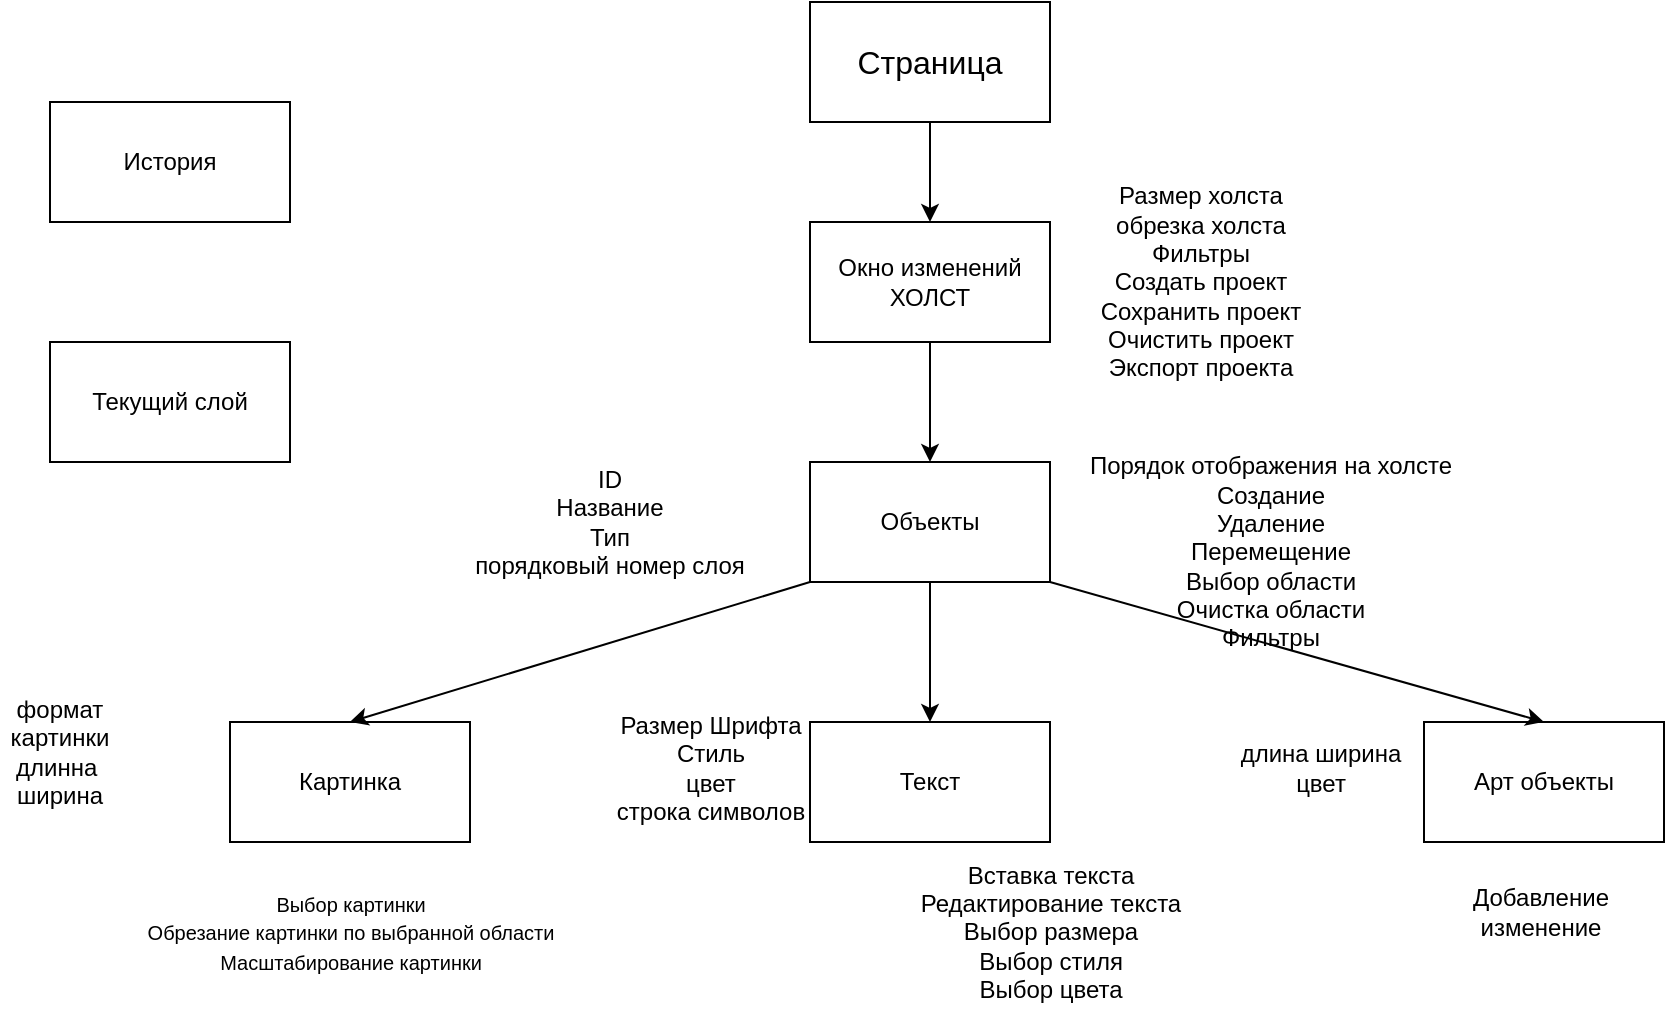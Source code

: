 <mxfile version="21.7.4" type="github">
  <diagram name="Страница — 1" id="YU0tO5HvDjDre46A8e69">
    <mxGraphModel dx="1290" dy="542" grid="1" gridSize="10" guides="1" tooltips="1" connect="1" arrows="1" fold="1" page="1" pageScale="1" pageWidth="827" pageHeight="1169" math="0" shadow="0">
      <root>
        <mxCell id="0" />
        <mxCell id="1" parent="0" />
        <mxCell id="0m7ihRvEvJqEndLhSYeI-1" value="&lt;font size=&quot;3&quot;&gt;Страница&lt;/font&gt;" style="rounded=0;whiteSpace=wrap;html=1;" vertex="1" parent="1">
          <mxGeometry x="520" width="120" height="60" as="geometry" />
        </mxCell>
        <mxCell id="0m7ihRvEvJqEndLhSYeI-2" value="Окно изменений&lt;br&gt;ХОЛСТ" style="rounded=0;whiteSpace=wrap;html=1;" vertex="1" parent="1">
          <mxGeometry x="520" y="110" width="120" height="60" as="geometry" />
        </mxCell>
        <mxCell id="0m7ihRvEvJqEndLhSYeI-3" value="" style="endArrow=classic;html=1;rounded=0;exitX=0.5;exitY=1;exitDx=0;exitDy=0;entryX=0.5;entryY=0;entryDx=0;entryDy=0;" edge="1" parent="1" source="0m7ihRvEvJqEndLhSYeI-1" target="0m7ihRvEvJqEndLhSYeI-2">
          <mxGeometry width="50" height="50" relative="1" as="geometry">
            <mxPoint x="390" y="400" as="sourcePoint" />
            <mxPoint x="440" y="350" as="targetPoint" />
          </mxGeometry>
        </mxCell>
        <mxCell id="0m7ihRvEvJqEndLhSYeI-4" value="Картинка" style="rounded=0;whiteSpace=wrap;html=1;" vertex="1" parent="1">
          <mxGeometry x="230" y="360" width="120" height="60" as="geometry" />
        </mxCell>
        <mxCell id="0m7ihRvEvJqEndLhSYeI-5" value="Текст" style="rounded=0;whiteSpace=wrap;html=1;" vertex="1" parent="1">
          <mxGeometry x="520" y="360" width="120" height="60" as="geometry" />
        </mxCell>
        <mxCell id="0m7ihRvEvJqEndLhSYeI-6" value="&lt;font style=&quot;font-size: 10px;&quot;&gt;Выбор картинки&lt;br&gt;Обрезание картинки по выбранной области&lt;br&gt;Масштабирование картинки&lt;/font&gt;" style="text;html=1;align=center;verticalAlign=middle;resizable=0;points=[];autosize=1;strokeColor=none;fillColor=none;" vertex="1" parent="1">
          <mxGeometry x="175" y="435" width="230" height="60" as="geometry" />
        </mxCell>
        <mxCell id="0m7ihRvEvJqEndLhSYeI-7" value="Вставка текста&lt;br&gt;Редактирование текста&lt;br&gt;Выбор размера&lt;br&gt;Выбор стиля&lt;br&gt;Выбор цвета" style="text;html=1;align=center;verticalAlign=middle;resizable=0;points=[];autosize=1;strokeColor=none;fillColor=none;" vertex="1" parent="1">
          <mxGeometry x="565" y="420" width="150" height="90" as="geometry" />
        </mxCell>
        <mxCell id="0m7ihRvEvJqEndLhSYeI-8" value="Арт объекты" style="rounded=0;whiteSpace=wrap;html=1;" vertex="1" parent="1">
          <mxGeometry x="827" y="360" width="120" height="60" as="geometry" />
        </mxCell>
        <mxCell id="0m7ihRvEvJqEndLhSYeI-9" value="Добавление&lt;br&gt;изменение" style="text;html=1;align=center;verticalAlign=middle;resizable=0;points=[];autosize=1;strokeColor=none;fillColor=none;" vertex="1" parent="1">
          <mxGeometry x="840" y="435" width="90" height="40" as="geometry" />
        </mxCell>
        <mxCell id="0m7ihRvEvJqEndLhSYeI-10" value="" style="endArrow=classic;html=1;rounded=0;entryX=0.5;entryY=0;entryDx=0;entryDy=0;exitX=1;exitY=1;exitDx=0;exitDy=0;" edge="1" parent="1" source="0m7ihRvEvJqEndLhSYeI-14" target="0m7ihRvEvJqEndLhSYeI-8">
          <mxGeometry width="50" height="50" relative="1" as="geometry">
            <mxPoint x="620" y="190" as="sourcePoint" />
            <mxPoint x="670" y="140" as="targetPoint" />
          </mxGeometry>
        </mxCell>
        <mxCell id="0m7ihRvEvJqEndLhSYeI-11" value="" style="endArrow=classic;html=1;rounded=0;entryX=0.5;entryY=0;entryDx=0;entryDy=0;exitX=0.5;exitY=1;exitDx=0;exitDy=0;" edge="1" parent="1" source="0m7ihRvEvJqEndLhSYeI-14" target="0m7ihRvEvJqEndLhSYeI-5">
          <mxGeometry width="50" height="50" relative="1" as="geometry">
            <mxPoint x="620" y="190" as="sourcePoint" />
            <mxPoint x="670" y="140" as="targetPoint" />
          </mxGeometry>
        </mxCell>
        <mxCell id="0m7ihRvEvJqEndLhSYeI-12" value="" style="endArrow=classic;html=1;rounded=0;exitX=0;exitY=1;exitDx=0;exitDy=0;entryX=0.5;entryY=0;entryDx=0;entryDy=0;" edge="1" parent="1" source="0m7ihRvEvJqEndLhSYeI-14" target="0m7ihRvEvJqEndLhSYeI-4">
          <mxGeometry width="50" height="50" relative="1" as="geometry">
            <mxPoint x="620" y="190" as="sourcePoint" />
            <mxPoint x="670" y="140" as="targetPoint" />
          </mxGeometry>
        </mxCell>
        <mxCell id="0m7ihRvEvJqEndLhSYeI-13" value="Размер холста&lt;br&gt;обрезка холста&lt;br&gt;Фильтры&lt;br&gt;Создать проект&lt;br style=&quot;border-color: var(--border-color);&quot;&gt;Сохранить проект&lt;br style=&quot;border-color: var(--border-color);&quot;&gt;Очистить проект&lt;br style=&quot;border-color: var(--border-color);&quot;&gt;Экспорт проекта" style="text;html=1;align=center;verticalAlign=middle;resizable=0;points=[];autosize=1;strokeColor=none;fillColor=none;" vertex="1" parent="1">
          <mxGeometry x="655" y="85" width="120" height="110" as="geometry" />
        </mxCell>
        <mxCell id="0m7ihRvEvJqEndLhSYeI-14" value="Объекты" style="rounded=0;whiteSpace=wrap;html=1;" vertex="1" parent="1">
          <mxGeometry x="520" y="230" width="120" height="60" as="geometry" />
        </mxCell>
        <mxCell id="0m7ihRvEvJqEndLhSYeI-15" value="Порядок отображения на холсте&lt;br&gt;Создание&lt;br&gt;Удаление&lt;br&gt;Перемещение&lt;br&gt;Выбор области&lt;br&gt;Очистка области&lt;br&gt;Фильтры" style="text;html=1;align=center;verticalAlign=middle;resizable=0;points=[];autosize=1;strokeColor=none;fillColor=none;" vertex="1" parent="1">
          <mxGeometry x="650" y="220" width="200" height="110" as="geometry" />
        </mxCell>
        <mxCell id="0m7ihRvEvJqEndLhSYeI-16" value="" style="endArrow=classic;html=1;rounded=0;entryX=0.5;entryY=0;entryDx=0;entryDy=0;exitX=0.5;exitY=1;exitDx=0;exitDy=0;" edge="1" parent="1" source="0m7ihRvEvJqEndLhSYeI-2" target="0m7ihRvEvJqEndLhSYeI-14">
          <mxGeometry width="50" height="50" relative="1" as="geometry">
            <mxPoint x="430" y="300" as="sourcePoint" />
            <mxPoint x="480" y="250" as="targetPoint" />
          </mxGeometry>
        </mxCell>
        <mxCell id="0m7ihRvEvJqEndLhSYeI-17" value="Текущий слой" style="rounded=0;whiteSpace=wrap;html=1;" vertex="1" parent="1">
          <mxGeometry x="140" y="170" width="120" height="60" as="geometry" />
        </mxCell>
        <mxCell id="0m7ihRvEvJqEndLhSYeI-18" value="История" style="rounded=0;whiteSpace=wrap;html=1;" vertex="1" parent="1">
          <mxGeometry x="140" y="50" width="120" height="60" as="geometry" />
        </mxCell>
        <mxCell id="0m7ihRvEvJqEndLhSYeI-19" style="edgeStyle=orthogonalEdgeStyle;rounded=0;orthogonalLoop=1;jettySize=auto;html=1;exitX=0.5;exitY=1;exitDx=0;exitDy=0;" edge="1" parent="1" source="0m7ihRvEvJqEndLhSYeI-17" target="0m7ihRvEvJqEndLhSYeI-17">
          <mxGeometry relative="1" as="geometry" />
        </mxCell>
        <mxCell id="0m7ihRvEvJqEndLhSYeI-20" value="ID&lt;br&gt;Название&lt;br&gt;Тип&lt;br&gt;порядковый номер слоя&lt;br&gt;" style="text;html=1;strokeColor=none;fillColor=none;align=center;verticalAlign=middle;whiteSpace=wrap;rounded=0;" vertex="1" parent="1">
          <mxGeometry x="320" y="230" width="200" height="60" as="geometry" />
        </mxCell>
        <mxCell id="0m7ihRvEvJqEndLhSYeI-21" value="формат картинки&lt;br&gt;длинна&amp;nbsp;&lt;br&gt;ширина" style="text;html=1;strokeColor=none;fillColor=none;align=center;verticalAlign=middle;whiteSpace=wrap;rounded=0;" vertex="1" parent="1">
          <mxGeometry x="115" y="360" width="60" height="30" as="geometry" />
        </mxCell>
        <mxCell id="0m7ihRvEvJqEndLhSYeI-22" value="Размер Шрифта&lt;br&gt;Стиль&lt;br&gt;цвет&lt;br&gt;строка символов" style="text;html=1;align=center;verticalAlign=middle;resizable=0;points=[];autosize=1;strokeColor=none;fillColor=none;" vertex="1" parent="1">
          <mxGeometry x="410" y="348" width="120" height="70" as="geometry" />
        </mxCell>
        <mxCell id="0m7ihRvEvJqEndLhSYeI-23" value="длина ширина&lt;br&gt;цвет" style="text;html=1;align=center;verticalAlign=middle;resizable=0;points=[];autosize=1;strokeColor=none;fillColor=none;" vertex="1" parent="1">
          <mxGeometry x="725" y="363" width="100" height="40" as="geometry" />
        </mxCell>
      </root>
    </mxGraphModel>
  </diagram>
</mxfile>
